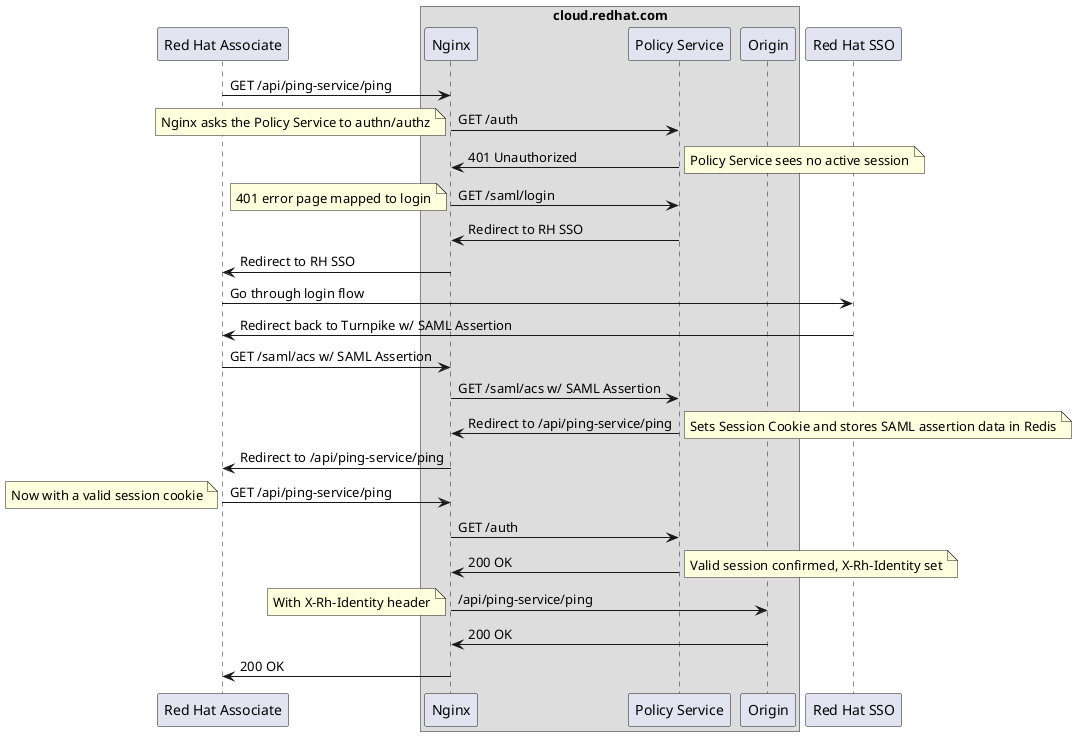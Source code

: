 @startuml turnpike-userflow

participant "Red Hat Associate" as rh_associate
box "cloud.redhat.com"
participant Nginx
participant "Policy Service" as policy_service
participant Origin
end box
participant "Red Hat SSO" as rh_sso

rh_associate -> Nginx: GET /api/ping-service/ping
Nginx -> policy_service: GET /auth
note left: Nginx asks the Policy Service to authn/authz
policy_service -> Nginx: 401 Unauthorized
note right: Policy Service sees no active session
Nginx -> policy_service: GET /saml/login
note left: 401 error page mapped to login
policy_service -> Nginx: Redirect to RH SSO
Nginx -> rh_associate: Redirect to RH SSO
rh_associate -> rh_sso: Go through login flow
rh_sso -> rh_associate: Redirect back to Turnpike w/ SAML Assertion
rh_associate -> Nginx: GET /saml/acs w/ SAML Assertion
Nginx -> policy_service: GET /saml/acs w/ SAML Assertion
policy_service -> Nginx: Redirect to /api/ping-service/ping
note right: Sets Session Cookie and stores SAML assertion data in Redis
Nginx ->  rh_associate: Redirect to /api/ping-service/ping
rh_associate -> Nginx: GET /api/ping-service/ping
note left: Now with a valid session cookie
Nginx -> policy_service: GET /auth
policy_service -> Nginx: 200 OK
note right: Valid session confirmed, X-Rh-Identity set
Nginx -> Origin: /api/ping-service/ping
note left: With X-Rh-Identity header
Origin -> Nginx: 200 OK
Nginx -> rh_associate: 200 OK

@enduml
